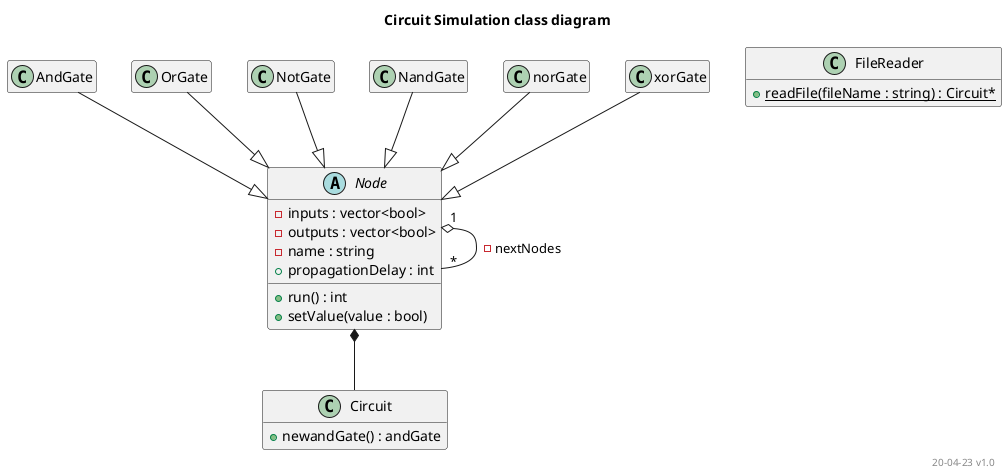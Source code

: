 @startuml classDiagram

title Circuit Simulation class diagram
right footer "20-04-23 v1.0"

hide empty members

abstract class node as "Node" {
    - inputs : vector<bool>
    - outputs : vector<bool>
    - name : string
    + propagationDelay : int
    + run() : int 
    + setValue(value : bool)
}

class circuit as "Circuit" {
    + newandGate() : andGate
}


class fileReader as "FileReader" {
    + {static} readFile(fileName : string) : Circuit*
}

' class parser as "Parser" {
'     + {static} parseDescription()
' }

class andGate as "AndGate" {
}
class orGate as "OrGate" {
}
class notGate as "NotGate" {
}
class nandGate as "NandGate" {
}
class norGate as "norGate" {
}
class xorGate as "xorGate" {
}


node *-- circuit
node "1" o-- "*" node : - nextNodes
andGate --|> node
orGate --|> node
notGate --|> node
nandGate --|> node
norGate --|> node
xorGate --|> node


@enduml
